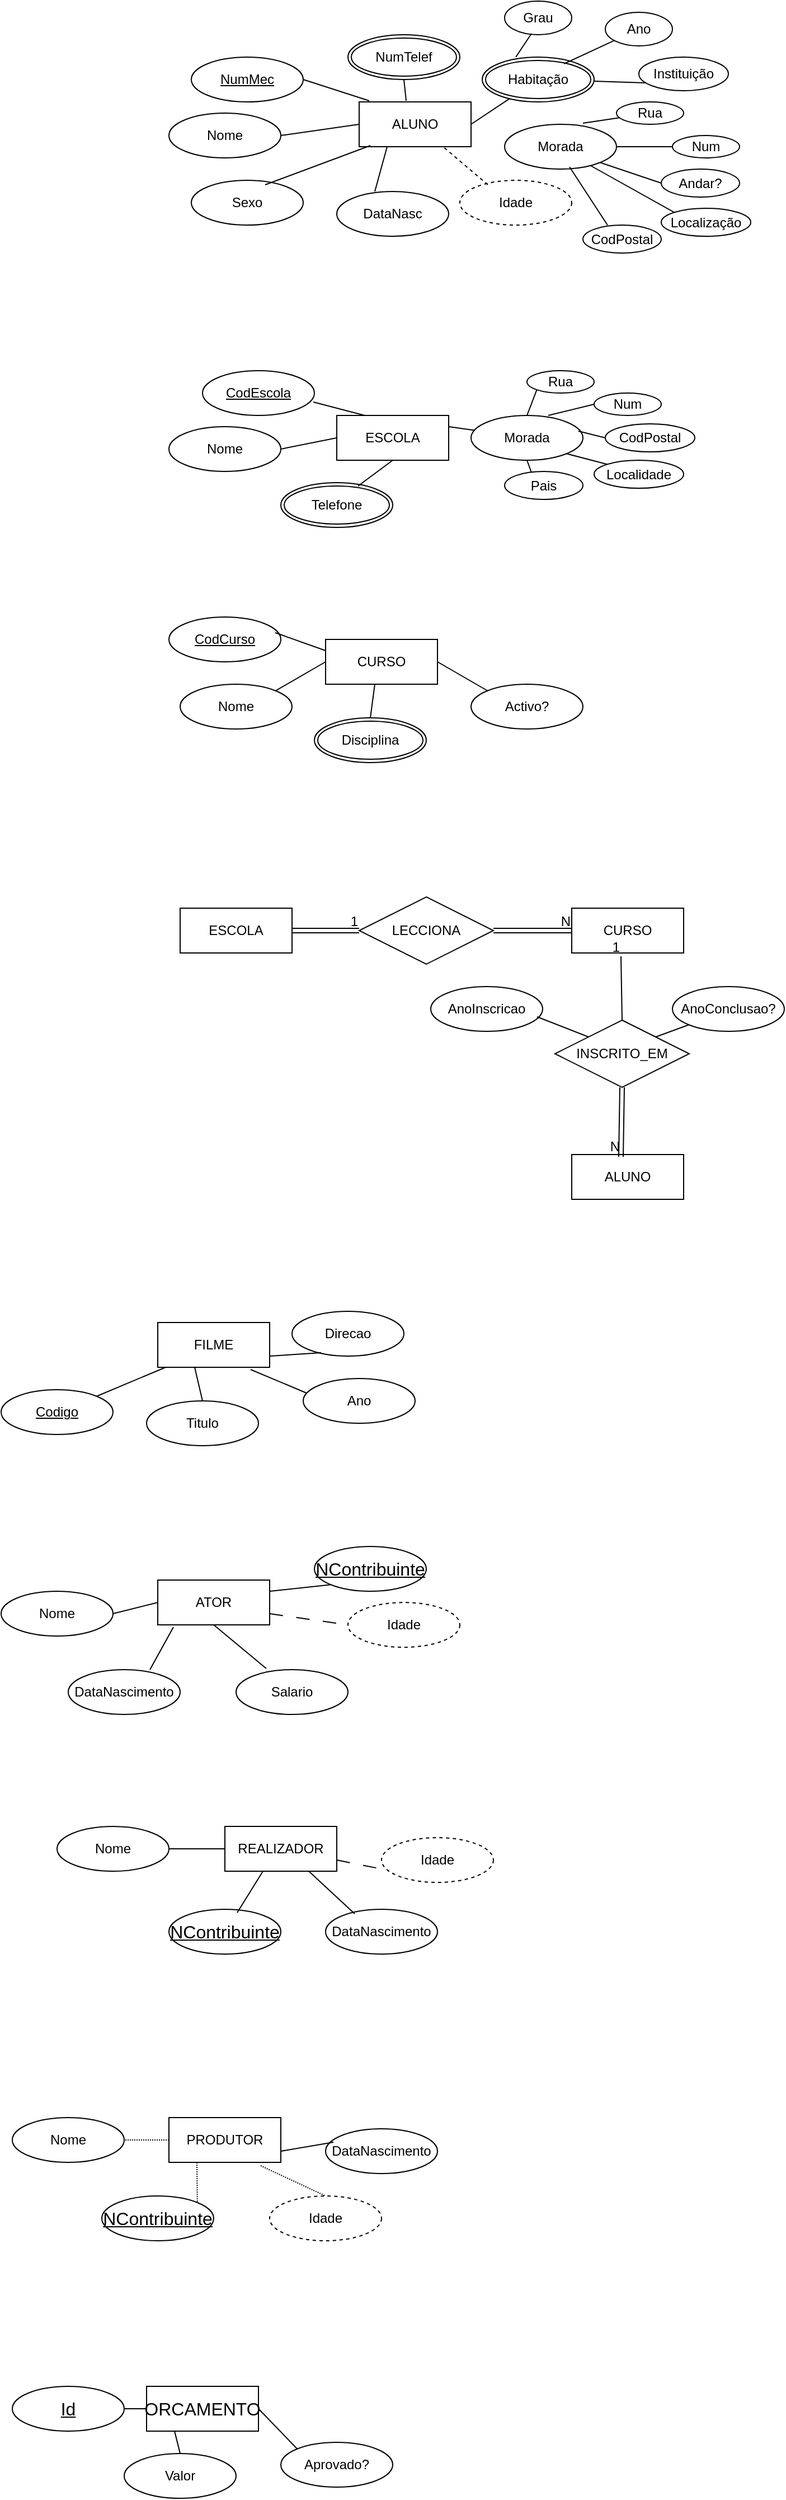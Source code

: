 <mxfile version="24.7.17">
  <diagram name="Página-1" id="747kYmP7P1TnrGPusPLh">
    <mxGraphModel dx="1194" dy="760" grid="1" gridSize="10" guides="1" tooltips="1" connect="1" arrows="1" fold="1" page="1" pageScale="1" pageWidth="827" pageHeight="1169" math="0" shadow="0">
      <root>
        <mxCell id="0" />
        <mxCell id="1" parent="0" />
        <mxCell id="xxD-maHfD_Tf92AxqEWz-1" value="ALUNO" style="whiteSpace=wrap;html=1;align=center;" parent="1" vertex="1">
          <mxGeometry x="350" y="120" width="100" height="40" as="geometry" />
        </mxCell>
        <mxCell id="xxD-maHfD_Tf92AxqEWz-2" value="Nome" style="ellipse;whiteSpace=wrap;html=1;align=center;" parent="1" vertex="1">
          <mxGeometry x="180" y="130" width="100" height="40" as="geometry" />
        </mxCell>
        <mxCell id="xxD-maHfD_Tf92AxqEWz-3" value="NumMec" style="ellipse;whiteSpace=wrap;html=1;align=center;fontStyle=4;" parent="1" vertex="1">
          <mxGeometry x="200" y="80" width="100" height="40" as="geometry" />
        </mxCell>
        <mxCell id="xxD-maHfD_Tf92AxqEWz-5" value="Sexo" style="ellipse;whiteSpace=wrap;html=1;align=center;" parent="1" vertex="1">
          <mxGeometry x="200" y="190" width="100" height="40" as="geometry" />
        </mxCell>
        <mxCell id="xxD-maHfD_Tf92AxqEWz-6" value="DataNasc" style="ellipse;whiteSpace=wrap;html=1;align=center;" parent="1" vertex="1">
          <mxGeometry x="330" y="200" width="100" height="40" as="geometry" />
        </mxCell>
        <mxCell id="xxD-maHfD_Tf92AxqEWz-12" value="" style="endArrow=none;html=1;rounded=0;entryX=0;entryY=0.5;entryDx=0;entryDy=0;exitX=1;exitY=0.5;exitDx=0;exitDy=0;" parent="1" source="xxD-maHfD_Tf92AxqEWz-2" target="xxD-maHfD_Tf92AxqEWz-1" edge="1">
          <mxGeometry relative="1" as="geometry">
            <mxPoint x="260" y="180" as="sourcePoint" />
            <mxPoint x="420" y="180" as="targetPoint" />
          </mxGeometry>
        </mxCell>
        <mxCell id="xxD-maHfD_Tf92AxqEWz-14" value="" style="endArrow=none;html=1;rounded=0;exitX=0.66;exitY=0.1;exitDx=0;exitDy=0;exitPerimeter=0;entryX=0.1;entryY=0.975;entryDx=0;entryDy=0;entryPerimeter=0;" parent="1" source="xxD-maHfD_Tf92AxqEWz-5" target="xxD-maHfD_Tf92AxqEWz-1" edge="1">
          <mxGeometry relative="1" as="geometry">
            <mxPoint x="327.5" y="266" as="sourcePoint" />
            <mxPoint x="472.5" y="220" as="targetPoint" />
          </mxGeometry>
        </mxCell>
        <mxCell id="xxD-maHfD_Tf92AxqEWz-15" value="" style="endArrow=none;html=1;rounded=0;exitX=0.34;exitY=0;exitDx=0;exitDy=0;exitPerimeter=0;entryX=0.25;entryY=1;entryDx=0;entryDy=0;" parent="1" source="xxD-maHfD_Tf92AxqEWz-6" target="xxD-maHfD_Tf92AxqEWz-1" edge="1">
          <mxGeometry relative="1" as="geometry">
            <mxPoint x="519" y="220" as="sourcePoint" />
            <mxPoint x="490" y="140" as="targetPoint" />
          </mxGeometry>
        </mxCell>
        <mxCell id="xxD-maHfD_Tf92AxqEWz-16" value="" style="endArrow=none;html=1;rounded=0;entryX=0.09;entryY=-0.025;entryDx=0;entryDy=0;entryPerimeter=0;exitX=1;exitY=0.5;exitDx=0;exitDy=0;" parent="1" source="xxD-maHfD_Tf92AxqEWz-3" target="xxD-maHfD_Tf92AxqEWz-1" edge="1">
          <mxGeometry relative="1" as="geometry">
            <mxPoint x="260" y="230" as="sourcePoint" />
            <mxPoint x="271" y="150" as="targetPoint" />
          </mxGeometry>
        </mxCell>
        <mxCell id="xxD-maHfD_Tf92AxqEWz-19" value="Idade" style="ellipse;whiteSpace=wrap;html=1;align=center;dashed=1;" parent="1" vertex="1">
          <mxGeometry x="440" y="190" width="100" height="40" as="geometry" />
        </mxCell>
        <mxCell id="xxD-maHfD_Tf92AxqEWz-20" value="" style="endArrow=none;html=1;rounded=0;exitX=0.25;exitY=0.1;exitDx=0;exitDy=0;exitPerimeter=0;entryX=0.75;entryY=1;entryDx=0;entryDy=0;dashed=1;" parent="1" source="xxD-maHfD_Tf92AxqEWz-19" target="xxD-maHfD_Tf92AxqEWz-1" edge="1">
          <mxGeometry relative="1" as="geometry">
            <mxPoint x="470" y="200" as="sourcePoint" />
            <mxPoint x="481" y="160" as="targetPoint" />
          </mxGeometry>
        </mxCell>
        <mxCell id="xxD-maHfD_Tf92AxqEWz-21" value="NumTelef" style="ellipse;shape=doubleEllipse;margin=3;whiteSpace=wrap;html=1;align=center;" parent="1" vertex="1">
          <mxGeometry x="340" y="60" width="100" height="40" as="geometry" />
        </mxCell>
        <mxCell id="xxD-maHfD_Tf92AxqEWz-22" value="" style="endArrow=none;html=1;rounded=0;entryX=0.42;entryY=-0.025;entryDx=0;entryDy=0;entryPerimeter=0;exitX=0.5;exitY=1;exitDx=0;exitDy=0;" parent="1" source="xxD-maHfD_Tf92AxqEWz-21" target="xxD-maHfD_Tf92AxqEWz-1" edge="1">
          <mxGeometry relative="1" as="geometry">
            <mxPoint x="400" y="110" as="sourcePoint" />
            <mxPoint x="459" y="129" as="targetPoint" />
          </mxGeometry>
        </mxCell>
        <mxCell id="xxD-maHfD_Tf92AxqEWz-23" value="Habitação" style="ellipse;shape=doubleEllipse;margin=3;whiteSpace=wrap;html=1;align=center;" parent="1" vertex="1">
          <mxGeometry x="460" y="80" width="100" height="40" as="geometry" />
        </mxCell>
        <mxCell id="xxD-maHfD_Tf92AxqEWz-24" value="Grau" style="ellipse;whiteSpace=wrap;html=1;align=center;" parent="1" vertex="1">
          <mxGeometry x="480" y="30" width="60" height="30" as="geometry" />
        </mxCell>
        <mxCell id="xxD-maHfD_Tf92AxqEWz-25" value="Ano" style="ellipse;whiteSpace=wrap;html=1;align=center;" parent="1" vertex="1">
          <mxGeometry x="570" y="40" width="60" height="30" as="geometry" />
        </mxCell>
        <mxCell id="xxD-maHfD_Tf92AxqEWz-26" value="Instituição" style="ellipse;whiteSpace=wrap;html=1;align=center;" parent="1" vertex="1">
          <mxGeometry x="600" y="80" width="80" height="30" as="geometry" />
        </mxCell>
        <mxCell id="xxD-maHfD_Tf92AxqEWz-28" value="" style="endArrow=none;html=1;rounded=0;exitX=1;exitY=0.5;exitDx=0;exitDy=0;" parent="1" source="xxD-maHfD_Tf92AxqEWz-1" target="xxD-maHfD_Tf92AxqEWz-23" edge="1">
          <mxGeometry relative="1" as="geometry">
            <mxPoint x="466" y="150" as="sourcePoint" />
            <mxPoint x="560" y="115" as="targetPoint" />
          </mxGeometry>
        </mxCell>
        <mxCell id="xxD-maHfD_Tf92AxqEWz-29" value="" style="endArrow=none;html=1;rounded=0;exitX=0.3;exitY=0;exitDx=0;exitDy=0;entryX=0.4;entryY=0.967;entryDx=0;entryDy=0;entryPerimeter=0;exitPerimeter=0;" parent="1" source="xxD-maHfD_Tf92AxqEWz-23" target="xxD-maHfD_Tf92AxqEWz-24" edge="1">
          <mxGeometry relative="1" as="geometry">
            <mxPoint x="500" y="85" as="sourcePoint" />
            <mxPoint x="530" y="62" as="targetPoint" />
          </mxGeometry>
        </mxCell>
        <mxCell id="xxD-maHfD_Tf92AxqEWz-30" value="" style="endArrow=none;html=1;rounded=0;exitX=0.73;exitY=0.15;exitDx=0;exitDy=0;exitPerimeter=0;" parent="1" source="xxD-maHfD_Tf92AxqEWz-23" target="xxD-maHfD_Tf92AxqEWz-25" edge="1">
          <mxGeometry relative="1" as="geometry">
            <mxPoint x="538" y="85" as="sourcePoint" />
            <mxPoint x="560" y="64" as="targetPoint" />
          </mxGeometry>
        </mxCell>
        <mxCell id="xxD-maHfD_Tf92AxqEWz-31" value="" style="endArrow=none;html=1;rounded=0;entryX=0.075;entryY=0.767;entryDx=0;entryDy=0;entryPerimeter=0;" parent="1" source="xxD-maHfD_Tf92AxqEWz-23" target="xxD-maHfD_Tf92AxqEWz-26" edge="1">
          <mxGeometry relative="1" as="geometry">
            <mxPoint x="543" y="135" as="sourcePoint" />
            <mxPoint x="593" y="115" as="targetPoint" />
          </mxGeometry>
        </mxCell>
        <mxCell id="xxD-maHfD_Tf92AxqEWz-32" value="Morada" style="ellipse;whiteSpace=wrap;html=1;align=center;" parent="1" vertex="1">
          <mxGeometry x="480" y="140" width="100" height="40" as="geometry" />
        </mxCell>
        <mxCell id="xxD-maHfD_Tf92AxqEWz-33" value="Rua" style="ellipse;whiteSpace=wrap;html=1;align=center;" parent="1" vertex="1">
          <mxGeometry x="580" y="120" width="60" height="20" as="geometry" />
        </mxCell>
        <mxCell id="xxD-maHfD_Tf92AxqEWz-34" value="Num" style="ellipse;whiteSpace=wrap;html=1;align=center;" parent="1" vertex="1">
          <mxGeometry x="630" y="150" width="60" height="20" as="geometry" />
        </mxCell>
        <mxCell id="xxD-maHfD_Tf92AxqEWz-35" value="Andar?" style="ellipse;whiteSpace=wrap;html=1;align=center;" parent="1" vertex="1">
          <mxGeometry x="620" y="180" width="70" height="25" as="geometry" />
        </mxCell>
        <mxCell id="xxD-maHfD_Tf92AxqEWz-37" value="" style="endArrow=none;html=1;rounded=0;exitX=0.7;exitY=-0.025;exitDx=0;exitDy=0;exitPerimeter=0;" parent="1" source="xxD-maHfD_Tf92AxqEWz-32" target="xxD-maHfD_Tf92AxqEWz-33" edge="1">
          <mxGeometry relative="1" as="geometry">
            <mxPoint x="560" y="148.5" as="sourcePoint" />
            <mxPoint x="588" y="151.5" as="targetPoint" />
          </mxGeometry>
        </mxCell>
        <mxCell id="xxD-maHfD_Tf92AxqEWz-39" value="" style="endArrow=none;html=1;rounded=0;entryX=0;entryY=0.5;entryDx=0;entryDy=0;exitX=1;exitY=0.5;exitDx=0;exitDy=0;" parent="1" source="xxD-maHfD_Tf92AxqEWz-32" target="xxD-maHfD_Tf92AxqEWz-34" edge="1">
          <mxGeometry relative="1" as="geometry">
            <mxPoint x="580" y="167" as="sourcePoint" />
            <mxPoint x="608" y="170" as="targetPoint" />
          </mxGeometry>
        </mxCell>
        <mxCell id="xxD-maHfD_Tf92AxqEWz-40" value="" style="endArrow=none;html=1;rounded=0;entryX=0;entryY=0.5;entryDx=0;entryDy=0;exitX=1;exitY=1;exitDx=0;exitDy=0;" parent="1" source="xxD-maHfD_Tf92AxqEWz-32" target="xxD-maHfD_Tf92AxqEWz-35" edge="1">
          <mxGeometry relative="1" as="geometry">
            <mxPoint x="570" y="177" as="sourcePoint" />
            <mxPoint x="598" y="180" as="targetPoint" />
          </mxGeometry>
        </mxCell>
        <mxCell id="xxD-maHfD_Tf92AxqEWz-41" value="Localização" style="ellipse;whiteSpace=wrap;html=1;align=center;" parent="1" vertex="1">
          <mxGeometry x="620" y="215" width="80" height="25" as="geometry" />
        </mxCell>
        <mxCell id="xxD-maHfD_Tf92AxqEWz-42" value="CodPostal" style="ellipse;whiteSpace=wrap;html=1;align=center;" parent="1" vertex="1">
          <mxGeometry x="550" y="230" width="70" height="25" as="geometry" />
        </mxCell>
        <mxCell id="xxD-maHfD_Tf92AxqEWz-43" value="" style="endArrow=none;html=1;rounded=0;entryX=0;entryY=0;entryDx=0;entryDy=0;exitX=0.77;exitY=0.925;exitDx=0;exitDy=0;exitPerimeter=0;" parent="1" source="xxD-maHfD_Tf92AxqEWz-32" target="xxD-maHfD_Tf92AxqEWz-41" edge="1">
          <mxGeometry relative="1" as="geometry">
            <mxPoint x="557.5" y="181" as="sourcePoint" />
            <mxPoint x="612.5" y="200" as="targetPoint" />
          </mxGeometry>
        </mxCell>
        <mxCell id="xxD-maHfD_Tf92AxqEWz-44" value="" style="endArrow=none;html=1;rounded=0;entryX=0.314;entryY=0;entryDx=0;entryDy=0;exitX=0.58;exitY=0.95;exitDx=0;exitDy=0;exitPerimeter=0;entryPerimeter=0;" parent="1" source="xxD-maHfD_Tf92AxqEWz-32" target="xxD-maHfD_Tf92AxqEWz-42" edge="1">
          <mxGeometry relative="1" as="geometry">
            <mxPoint x="560" y="205" as="sourcePoint" />
            <mxPoint x="615" y="224" as="targetPoint" />
          </mxGeometry>
        </mxCell>
        <mxCell id="xxD-maHfD_Tf92AxqEWz-45" value="ESCOLA" style="whiteSpace=wrap;html=1;align=center;" parent="1" vertex="1">
          <mxGeometry x="330" y="400" width="100" height="40" as="geometry" />
        </mxCell>
        <mxCell id="xxD-maHfD_Tf92AxqEWz-46" value="CodEscola" style="ellipse;whiteSpace=wrap;html=1;align=center;fontStyle=4;" parent="1" vertex="1">
          <mxGeometry x="210" y="360" width="100" height="40" as="geometry" />
        </mxCell>
        <mxCell id="xxD-maHfD_Tf92AxqEWz-47" value="Nome" style="ellipse;whiteSpace=wrap;html=1;align=center;" parent="1" vertex="1">
          <mxGeometry x="180" y="410" width="100" height="40" as="geometry" />
        </mxCell>
        <mxCell id="xxD-maHfD_Tf92AxqEWz-48" value="Telefone" style="ellipse;shape=doubleEllipse;margin=3;whiteSpace=wrap;html=1;align=center;" parent="1" vertex="1">
          <mxGeometry x="280" y="460" width="100" height="40" as="geometry" />
        </mxCell>
        <mxCell id="xxD-maHfD_Tf92AxqEWz-49" value="Morada" style="ellipse;whiteSpace=wrap;html=1;align=center;" parent="1" vertex="1">
          <mxGeometry x="450" y="400" width="100" height="40" as="geometry" />
        </mxCell>
        <mxCell id="xxD-maHfD_Tf92AxqEWz-50" value="Rua" style="ellipse;whiteSpace=wrap;html=1;align=center;" parent="1" vertex="1">
          <mxGeometry x="500" y="360" width="60" height="20" as="geometry" />
        </mxCell>
        <mxCell id="xxD-maHfD_Tf92AxqEWz-51" value="Num" style="ellipse;whiteSpace=wrap;html=1;align=center;" parent="1" vertex="1">
          <mxGeometry x="560" y="380" width="60" height="20" as="geometry" />
        </mxCell>
        <mxCell id="xxD-maHfD_Tf92AxqEWz-52" value="CodPostal" style="ellipse;whiteSpace=wrap;html=1;align=center;" parent="1" vertex="1">
          <mxGeometry x="570" y="407.5" width="80" height="25" as="geometry" />
        </mxCell>
        <mxCell id="xxD-maHfD_Tf92AxqEWz-54" value="Localidade" style="ellipse;whiteSpace=wrap;html=1;align=center;" parent="1" vertex="1">
          <mxGeometry x="560" y="440" width="80" height="25" as="geometry" />
        </mxCell>
        <mxCell id="xxD-maHfD_Tf92AxqEWz-55" value="Pais" style="ellipse;whiteSpace=wrap;html=1;align=center;" parent="1" vertex="1">
          <mxGeometry x="480" y="450" width="70" height="25" as="geometry" />
        </mxCell>
        <mxCell id="xxD-maHfD_Tf92AxqEWz-56" value="CURSO" style="whiteSpace=wrap;html=1;align=center;" parent="1" vertex="1">
          <mxGeometry x="320" y="600" width="100" height="40" as="geometry" />
        </mxCell>
        <mxCell id="xxD-maHfD_Tf92AxqEWz-57" value="CodCurso" style="ellipse;whiteSpace=wrap;html=1;align=center;fontStyle=4;" parent="1" vertex="1">
          <mxGeometry x="180" y="580" width="100" height="40" as="geometry" />
        </mxCell>
        <mxCell id="xxD-maHfD_Tf92AxqEWz-58" value="Nome" style="ellipse;whiteSpace=wrap;html=1;align=center;" parent="1" vertex="1">
          <mxGeometry x="190" y="640" width="100" height="40" as="geometry" />
        </mxCell>
        <mxCell id="xxD-maHfD_Tf92AxqEWz-59" value="Disciplina" style="ellipse;shape=doubleEllipse;margin=3;whiteSpace=wrap;html=1;align=center;" parent="1" vertex="1">
          <mxGeometry x="310" y="670" width="100" height="40" as="geometry" />
        </mxCell>
        <mxCell id="xxD-maHfD_Tf92AxqEWz-60" value="Activo?" style="ellipse;whiteSpace=wrap;html=1;align=center;" parent="1" vertex="1">
          <mxGeometry x="450" y="640" width="100" height="40" as="geometry" />
        </mxCell>
        <mxCell id="xxD-maHfD_Tf92AxqEWz-61" value="" style="endArrow=none;html=1;rounded=0;entryX=0.25;entryY=0;entryDx=0;entryDy=0;exitX=0.99;exitY=0.7;exitDx=0;exitDy=0;exitPerimeter=0;" parent="1" source="xxD-maHfD_Tf92AxqEWz-46" target="xxD-maHfD_Tf92AxqEWz-45" edge="1">
          <mxGeometry relative="1" as="geometry">
            <mxPoint x="190" y="407.5" as="sourcePoint" />
            <mxPoint x="350" y="407.5" as="targetPoint" />
          </mxGeometry>
        </mxCell>
        <mxCell id="xxD-maHfD_Tf92AxqEWz-62" value="" style="endArrow=none;html=1;rounded=0;exitX=1;exitY=0.25;exitDx=0;exitDy=0;" parent="1" source="xxD-maHfD_Tf92AxqEWz-45" target="xxD-maHfD_Tf92AxqEWz-49" edge="1">
          <mxGeometry relative="1" as="geometry">
            <mxPoint x="420" y="420.5" as="sourcePoint" />
            <mxPoint x="466" y="432.5" as="targetPoint" />
          </mxGeometry>
        </mxCell>
        <mxCell id="xxD-maHfD_Tf92AxqEWz-63" value="" style="endArrow=none;html=1;rounded=0;entryX=0.5;entryY=1;entryDx=0;entryDy=0;exitX=0.69;exitY=0.075;exitDx=0;exitDy=0;exitPerimeter=0;" parent="1" source="xxD-maHfD_Tf92AxqEWz-48" target="xxD-maHfD_Tf92AxqEWz-45" edge="1">
          <mxGeometry relative="1" as="geometry">
            <mxPoint x="364" y="456.5" as="sourcePoint" />
            <mxPoint x="410" y="468.5" as="targetPoint" />
          </mxGeometry>
        </mxCell>
        <mxCell id="xxD-maHfD_Tf92AxqEWz-64" value="" style="endArrow=none;html=1;rounded=0;entryX=0;entryY=0.5;entryDx=0;entryDy=0;exitX=1;exitY=0.5;exitDx=0;exitDy=0;" parent="1" source="xxD-maHfD_Tf92AxqEWz-47" target="xxD-maHfD_Tf92AxqEWz-45" edge="1">
          <mxGeometry relative="1" as="geometry">
            <mxPoint x="294" y="432.5" as="sourcePoint" />
            <mxPoint x="340" y="444.5" as="targetPoint" />
            <Array as="points" />
          </mxGeometry>
        </mxCell>
        <mxCell id="xxD-maHfD_Tf92AxqEWz-65" value="" style="endArrow=none;html=1;rounded=0;exitX=0;exitY=1;exitDx=0;exitDy=0;entryX=0.5;entryY=0;entryDx=0;entryDy=0;" parent="1" source="xxD-maHfD_Tf92AxqEWz-50" target="xxD-maHfD_Tf92AxqEWz-49" edge="1">
          <mxGeometry relative="1" as="geometry">
            <mxPoint x="488.5" y="388.5" as="sourcePoint" />
            <mxPoint x="511.5" y="391.5" as="targetPoint" />
          </mxGeometry>
        </mxCell>
        <mxCell id="xxD-maHfD_Tf92AxqEWz-66" value="" style="endArrow=none;html=1;rounded=0;exitX=0.5;exitY=1;exitDx=0;exitDy=0;entryX=0.343;entryY=0.04;entryDx=0;entryDy=0;entryPerimeter=0;" parent="1" source="xxD-maHfD_Tf92AxqEWz-49" target="xxD-maHfD_Tf92AxqEWz-55" edge="1">
          <mxGeometry relative="1" as="geometry">
            <mxPoint x="480" y="447" as="sourcePoint" />
            <mxPoint x="503" y="450" as="targetPoint" />
          </mxGeometry>
        </mxCell>
        <mxCell id="xxD-maHfD_Tf92AxqEWz-67" value="" style="endArrow=none;html=1;rounded=0;exitX=0;exitY=0.5;exitDx=0;exitDy=0;entryX=0.69;entryY=0;entryDx=0;entryDy=0;entryPerimeter=0;" parent="1" source="xxD-maHfD_Tf92AxqEWz-51" target="xxD-maHfD_Tf92AxqEWz-49" edge="1">
          <mxGeometry relative="1" as="geometry">
            <mxPoint x="519" y="387" as="sourcePoint" />
            <mxPoint x="510" y="410" as="targetPoint" />
          </mxGeometry>
        </mxCell>
        <mxCell id="xxD-maHfD_Tf92AxqEWz-68" value="" style="endArrow=none;html=1;rounded=0;exitX=0;exitY=0.5;exitDx=0;exitDy=0;entryX=0.96;entryY=0.35;entryDx=0;entryDy=0;entryPerimeter=0;" parent="1" source="xxD-maHfD_Tf92AxqEWz-52" target="xxD-maHfD_Tf92AxqEWz-49" edge="1">
          <mxGeometry relative="1" as="geometry">
            <mxPoint x="570" y="400" as="sourcePoint" />
            <mxPoint x="529" y="410" as="targetPoint" />
          </mxGeometry>
        </mxCell>
        <mxCell id="xxD-maHfD_Tf92AxqEWz-69" value="" style="endArrow=none;html=1;rounded=0;exitX=0;exitY=0;exitDx=0;exitDy=0;entryX=1;entryY=1;entryDx=0;entryDy=0;" parent="1" source="xxD-maHfD_Tf92AxqEWz-54" target="xxD-maHfD_Tf92AxqEWz-49" edge="1">
          <mxGeometry relative="1" as="geometry">
            <mxPoint x="580" y="430" as="sourcePoint" />
            <mxPoint x="556" y="424" as="targetPoint" />
          </mxGeometry>
        </mxCell>
        <mxCell id="xxD-maHfD_Tf92AxqEWz-70" value="" style="endArrow=none;html=1;rounded=0;entryX=0;entryY=0.25;entryDx=0;entryDy=0;exitX=0.95;exitY=0.35;exitDx=0;exitDy=0;exitPerimeter=0;" parent="1" source="xxD-maHfD_Tf92AxqEWz-57" target="xxD-maHfD_Tf92AxqEWz-56" edge="1">
          <mxGeometry relative="1" as="geometry">
            <mxPoint x="280" y="600" as="sourcePoint" />
            <mxPoint x="330" y="590" as="targetPoint" />
            <Array as="points" />
          </mxGeometry>
        </mxCell>
        <mxCell id="xxD-maHfD_Tf92AxqEWz-71" value="" style="endArrow=none;html=1;rounded=0;entryX=0;entryY=0.5;entryDx=0;entryDy=0;exitX=1;exitY=0;exitDx=0;exitDy=0;" parent="1" source="xxD-maHfD_Tf92AxqEWz-58" target="xxD-maHfD_Tf92AxqEWz-56" edge="1">
          <mxGeometry relative="1" as="geometry">
            <mxPoint x="285" y="604" as="sourcePoint" />
            <mxPoint x="330" y="620" as="targetPoint" />
            <Array as="points" />
          </mxGeometry>
        </mxCell>
        <mxCell id="xxD-maHfD_Tf92AxqEWz-72" value="" style="endArrow=none;html=1;rounded=0;entryX=0.44;entryY=1;entryDx=0;entryDy=0;exitX=0.5;exitY=0;exitDx=0;exitDy=0;entryPerimeter=0;" parent="1" source="xxD-maHfD_Tf92AxqEWz-59" target="xxD-maHfD_Tf92AxqEWz-56" edge="1">
          <mxGeometry relative="1" as="geometry">
            <mxPoint x="285" y="656" as="sourcePoint" />
            <mxPoint x="330" y="630" as="targetPoint" />
            <Array as="points" />
          </mxGeometry>
        </mxCell>
        <mxCell id="xxD-maHfD_Tf92AxqEWz-73" value="" style="endArrow=none;html=1;rounded=0;entryX=1;entryY=0.5;entryDx=0;entryDy=0;" parent="1" target="xxD-maHfD_Tf92AxqEWz-56" edge="1">
          <mxGeometry relative="1" as="geometry">
            <mxPoint x="465" y="646" as="sourcePoint" />
            <mxPoint x="374" y="650" as="targetPoint" />
            <Array as="points" />
          </mxGeometry>
        </mxCell>
        <mxCell id="IsU2ZAJ53OdZVp_Fnoo3-3" value="CURSO" style="whiteSpace=wrap;html=1;align=center;" parent="1" vertex="1">
          <mxGeometry x="540" y="840" width="100" height="40" as="geometry" />
        </mxCell>
        <mxCell id="IsU2ZAJ53OdZVp_Fnoo3-4" value="ESCOLA" style="whiteSpace=wrap;html=1;align=center;" parent="1" vertex="1">
          <mxGeometry x="190" y="840" width="100" height="40" as="geometry" />
        </mxCell>
        <mxCell id="IsU2ZAJ53OdZVp_Fnoo3-5" value="LECCIONA" style="shape=rhombus;perimeter=rhombusPerimeter;whiteSpace=wrap;html=1;align=center;" parent="1" vertex="1">
          <mxGeometry x="350" y="830" width="120" height="60" as="geometry" />
        </mxCell>
        <mxCell id="IsU2ZAJ53OdZVp_Fnoo3-6" value="INSCRITO_EM" style="shape=rhombus;perimeter=rhombusPerimeter;whiteSpace=wrap;html=1;align=center;" parent="1" vertex="1">
          <mxGeometry x="525" y="940" width="120" height="60" as="geometry" />
        </mxCell>
        <mxCell id="IsU2ZAJ53OdZVp_Fnoo3-7" value="AnoInscricao" style="ellipse;whiteSpace=wrap;html=1;align=center;" parent="1" vertex="1">
          <mxGeometry x="414" y="910" width="100" height="40" as="geometry" />
        </mxCell>
        <mxCell id="IsU2ZAJ53OdZVp_Fnoo3-8" value="AnoConclusao?" style="ellipse;whiteSpace=wrap;html=1;align=center;" parent="1" vertex="1">
          <mxGeometry x="630" y="910" width="100" height="40" as="geometry" />
        </mxCell>
        <mxCell id="IsU2ZAJ53OdZVp_Fnoo3-9" value="ALUNO" style="whiteSpace=wrap;html=1;align=center;" parent="1" vertex="1">
          <mxGeometry x="540" y="1060" width="100" height="40" as="geometry" />
        </mxCell>
        <mxCell id="IsU2ZAJ53OdZVp_Fnoo3-10" value="" style="endArrow=none;html=1;rounded=0;entryX=0;entryY=0;entryDx=0;entryDy=0;exitX=0.95;exitY=0.675;exitDx=0;exitDy=0;exitPerimeter=0;" parent="1" source="IsU2ZAJ53OdZVp_Fnoo3-7" target="IsU2ZAJ53OdZVp_Fnoo3-6" edge="1">
          <mxGeometry relative="1" as="geometry">
            <mxPoint x="500" y="966" as="sourcePoint" />
            <mxPoint x="545" y="940" as="targetPoint" />
            <Array as="points" />
          </mxGeometry>
        </mxCell>
        <mxCell id="IsU2ZAJ53OdZVp_Fnoo3-11" value="" style="endArrow=none;html=1;rounded=0;entryX=0;entryY=1;entryDx=0;entryDy=0;exitX=1;exitY=0;exitDx=0;exitDy=0;" parent="1" source="IsU2ZAJ53OdZVp_Fnoo3-6" target="IsU2ZAJ53OdZVp_Fnoo3-8" edge="1">
          <mxGeometry relative="1" as="geometry">
            <mxPoint x="620" y="950" as="sourcePoint" />
            <mxPoint x="695" y="965" as="targetPoint" />
            <Array as="points" />
          </mxGeometry>
        </mxCell>
        <mxCell id="IsU2ZAJ53OdZVp_Fnoo3-17" value="" style="shape=link;html=1;rounded=0;exitX=0.5;exitY=1;exitDx=0;exitDy=0;entryX=0.44;entryY=0.05;entryDx=0;entryDy=0;entryPerimeter=0;" parent="1" source="IsU2ZAJ53OdZVp_Fnoo3-6" target="IsU2ZAJ53OdZVp_Fnoo3-9" edge="1">
          <mxGeometry relative="1" as="geometry">
            <mxPoint x="620" y="1000" as="sourcePoint" />
            <mxPoint x="585" y="1060" as="targetPoint" />
          </mxGeometry>
        </mxCell>
        <mxCell id="IsU2ZAJ53OdZVp_Fnoo3-18" value="N" style="resizable=0;html=1;whiteSpace=wrap;align=right;verticalAlign=bottom;" parent="IsU2ZAJ53OdZVp_Fnoo3-17" connectable="0" vertex="1">
          <mxGeometry x="1" relative="1" as="geometry" />
        </mxCell>
        <mxCell id="IsU2ZAJ53OdZVp_Fnoo3-21" value="" style="shape=link;html=1;rounded=0;exitX=1;exitY=0.5;exitDx=0;exitDy=0;entryX=0;entryY=0.5;entryDx=0;entryDy=0;" parent="1" source="IsU2ZAJ53OdZVp_Fnoo3-4" target="IsU2ZAJ53OdZVp_Fnoo3-5" edge="1">
          <mxGeometry relative="1" as="geometry">
            <mxPoint x="280" y="859.5" as="sourcePoint" />
            <mxPoint x="350" y="860" as="targetPoint" />
          </mxGeometry>
        </mxCell>
        <mxCell id="IsU2ZAJ53OdZVp_Fnoo3-22" value="1" style="resizable=0;html=1;whiteSpace=wrap;align=right;verticalAlign=bottom;" parent="IsU2ZAJ53OdZVp_Fnoo3-21" connectable="0" vertex="1">
          <mxGeometry x="1" relative="1" as="geometry" />
        </mxCell>
        <mxCell id="IsU2ZAJ53OdZVp_Fnoo3-23" value="" style="endArrow=none;html=1;rounded=0;exitX=0.5;exitY=0;exitDx=0;exitDy=0;entryX=0.44;entryY=1.075;entryDx=0;entryDy=0;entryPerimeter=0;" parent="1" source="IsU2ZAJ53OdZVp_Fnoo3-6" target="IsU2ZAJ53OdZVp_Fnoo3-3" edge="1">
          <mxGeometry relative="1" as="geometry">
            <mxPoint x="589.5" y="950" as="sourcePoint" />
            <mxPoint x="600" y="900" as="targetPoint" />
          </mxGeometry>
        </mxCell>
        <mxCell id="IsU2ZAJ53OdZVp_Fnoo3-24" value="1" style="resizable=0;html=1;whiteSpace=wrap;align=right;verticalAlign=bottom;" parent="IsU2ZAJ53OdZVp_Fnoo3-23" connectable="0" vertex="1">
          <mxGeometry x="1" relative="1" as="geometry" />
        </mxCell>
        <mxCell id="IsU2ZAJ53OdZVp_Fnoo3-25" value="" style="shape=link;html=1;rounded=0;entryX=0;entryY=0.5;entryDx=0;entryDy=0;exitX=1;exitY=0.5;exitDx=0;exitDy=0;" parent="1" source="IsU2ZAJ53OdZVp_Fnoo3-5" target="IsU2ZAJ53OdZVp_Fnoo3-3" edge="1">
          <mxGeometry relative="1" as="geometry">
            <mxPoint x="475" y="859.5" as="sourcePoint" />
            <mxPoint x="545" y="859.5" as="targetPoint" />
          </mxGeometry>
        </mxCell>
        <mxCell id="IsU2ZAJ53OdZVp_Fnoo3-26" value="N" style="resizable=0;html=1;whiteSpace=wrap;align=right;verticalAlign=bottom;" parent="IsU2ZAJ53OdZVp_Fnoo3-25" connectable="0" vertex="1">
          <mxGeometry x="1" relative="1" as="geometry" />
        </mxCell>
        <mxCell id="2q9RlawwMdvLMFqFtmvz-1" value="FILME" style="whiteSpace=wrap;html=1;align=center;" vertex="1" parent="1">
          <mxGeometry x="170" y="1210" width="100" height="40" as="geometry" />
        </mxCell>
        <mxCell id="2q9RlawwMdvLMFqFtmvz-2" value="Codigo" style="ellipse;whiteSpace=wrap;html=1;align=center;fontStyle=4;" vertex="1" parent="1">
          <mxGeometry x="30" y="1270" width="100" height="40" as="geometry" />
        </mxCell>
        <mxCell id="2q9RlawwMdvLMFqFtmvz-3" value="Titulo" style="ellipse;whiteSpace=wrap;html=1;align=center;" vertex="1" parent="1">
          <mxGeometry x="160" y="1280" width="100" height="40" as="geometry" />
        </mxCell>
        <mxCell id="2q9RlawwMdvLMFqFtmvz-4" value="Ano" style="ellipse;whiteSpace=wrap;html=1;align=center;" vertex="1" parent="1">
          <mxGeometry x="300" y="1260" width="100" height="40" as="geometry" />
        </mxCell>
        <mxCell id="2q9RlawwMdvLMFqFtmvz-5" value="Direcao" style="ellipse;whiteSpace=wrap;html=1;align=center;" vertex="1" parent="1">
          <mxGeometry x="290" y="1200" width="100" height="40" as="geometry" />
        </mxCell>
        <mxCell id="2q9RlawwMdvLMFqFtmvz-6" value="ATOR" style="whiteSpace=wrap;html=1;align=center;" vertex="1" parent="1">
          <mxGeometry x="170" y="1440" width="100" height="40" as="geometry" />
        </mxCell>
        <mxCell id="2q9RlawwMdvLMFqFtmvz-8" value="Salario" style="ellipse;whiteSpace=wrap;html=1;align=center;" vertex="1" parent="1">
          <mxGeometry x="240" y="1520" width="100" height="40" as="geometry" />
        </mxCell>
        <mxCell id="2q9RlawwMdvLMFqFtmvz-9" value="DataNascimento" style="ellipse;whiteSpace=wrap;html=1;align=center;" vertex="1" parent="1">
          <mxGeometry x="90" y="1520" width="100" height="40" as="geometry" />
        </mxCell>
        <mxCell id="2q9RlawwMdvLMFqFtmvz-10" value="Nome" style="ellipse;whiteSpace=wrap;html=1;align=center;" vertex="1" parent="1">
          <mxGeometry x="30" y="1450" width="100" height="40" as="geometry" />
        </mxCell>
        <mxCell id="2q9RlawwMdvLMFqFtmvz-11" value="Idade" style="ellipse;whiteSpace=wrap;html=1;align=center;dashed=1;" vertex="1" parent="1">
          <mxGeometry x="340" y="1460" width="100" height="40" as="geometry" />
        </mxCell>
        <mxCell id="2q9RlawwMdvLMFqFtmvz-12" value="&lt;u&gt;&lt;span style=&quot;font-size:12.0pt;font-family:&amp;quot;Calibri&amp;quot;,sans-serif;&lt;br/&gt;mso-fareast-font-family:Calibri;mso-ansi-language:PT;mso-fareast-language:PT;&lt;br/&gt;mso-bidi-language:AR-SA&quot;&gt;NContribuinte&lt;/span&gt;&lt;/u&gt;" style="ellipse;whiteSpace=wrap;html=1;align=center;fontStyle=4;" vertex="1" parent="1">
          <mxGeometry x="310" y="1410" width="100" height="40" as="geometry" />
        </mxCell>
        <mxCell id="2q9RlawwMdvLMFqFtmvz-13" value="" style="endArrow=none;html=1;rounded=0;exitX=0;exitY=0.5;exitDx=0;exitDy=0;entryX=1;entryY=0.5;entryDx=0;entryDy=0;" edge="1" parent="1" source="2q9RlawwMdvLMFqFtmvz-6" target="2q9RlawwMdvLMFqFtmvz-10">
          <mxGeometry relative="1" as="geometry">
            <mxPoint x="330" y="1440" as="sourcePoint" />
            <mxPoint x="490" y="1440" as="targetPoint" />
          </mxGeometry>
        </mxCell>
        <mxCell id="2q9RlawwMdvLMFqFtmvz-14" value="" style="endArrow=none;html=1;rounded=0;exitX=0.14;exitY=1.05;exitDx=0;exitDy=0;entryX=0.73;entryY=0;entryDx=0;entryDy=0;exitPerimeter=0;entryPerimeter=0;" edge="1" parent="1" source="2q9RlawwMdvLMFqFtmvz-6" target="2q9RlawwMdvLMFqFtmvz-9">
          <mxGeometry relative="1" as="geometry">
            <mxPoint x="180" y="1470" as="sourcePoint" />
            <mxPoint x="140" y="1480" as="targetPoint" />
          </mxGeometry>
        </mxCell>
        <mxCell id="2q9RlawwMdvLMFqFtmvz-15" value="" style="endArrow=none;html=1;rounded=0;exitX=0.5;exitY=1;exitDx=0;exitDy=0;entryX=0.27;entryY=-0.025;entryDx=0;entryDy=0;entryPerimeter=0;" edge="1" parent="1" source="2q9RlawwMdvLMFqFtmvz-6" target="2q9RlawwMdvLMFqFtmvz-8">
          <mxGeometry relative="1" as="geometry">
            <mxPoint x="194" y="1492" as="sourcePoint" />
            <mxPoint x="173" y="1530" as="targetPoint" />
          </mxGeometry>
        </mxCell>
        <mxCell id="2q9RlawwMdvLMFqFtmvz-16" value="" style="endArrow=none;html=1;rounded=0;exitX=1;exitY=0.75;exitDx=0;exitDy=0;entryX=0;entryY=0.5;entryDx=0;entryDy=0;dashed=1;dashPattern=12 12;" edge="1" parent="1" source="2q9RlawwMdvLMFqFtmvz-6" target="2q9RlawwMdvLMFqFtmvz-11">
          <mxGeometry relative="1" as="geometry">
            <mxPoint x="204" y="1502" as="sourcePoint" />
            <mxPoint x="183" y="1540" as="targetPoint" />
          </mxGeometry>
        </mxCell>
        <mxCell id="2q9RlawwMdvLMFqFtmvz-17" value="" style="endArrow=none;html=1;rounded=0;exitX=1;exitY=0.25;exitDx=0;exitDy=0;entryX=0;entryY=1;entryDx=0;entryDy=0;" edge="1" parent="1" source="2q9RlawwMdvLMFqFtmvz-6" target="2q9RlawwMdvLMFqFtmvz-12">
          <mxGeometry relative="1" as="geometry">
            <mxPoint x="280" y="1480" as="sourcePoint" />
            <mxPoint x="350" y="1490" as="targetPoint" />
          </mxGeometry>
        </mxCell>
        <mxCell id="2q9RlawwMdvLMFqFtmvz-18" value="" style="endArrow=none;html=1;rounded=0;exitX=0.33;exitY=1;exitDx=0;exitDy=0;exitPerimeter=0;entryX=0.5;entryY=0;entryDx=0;entryDy=0;" edge="1" parent="1" source="2q9RlawwMdvLMFqFtmvz-1" target="2q9RlawwMdvLMFqFtmvz-3">
          <mxGeometry relative="1" as="geometry">
            <mxPoint x="330" y="1440" as="sourcePoint" />
            <mxPoint x="490" y="1440" as="targetPoint" />
          </mxGeometry>
        </mxCell>
        <mxCell id="2q9RlawwMdvLMFqFtmvz-19" value="" style="endArrow=none;html=1;rounded=0;exitX=0.07;exitY=1;exitDx=0;exitDy=0;exitPerimeter=0;entryX=1;entryY=0;entryDx=0;entryDy=0;" edge="1" parent="1" source="2q9RlawwMdvLMFqFtmvz-1" target="2q9RlawwMdvLMFqFtmvz-2">
          <mxGeometry relative="1" as="geometry">
            <mxPoint x="213" y="1260" as="sourcePoint" />
            <mxPoint x="220" y="1290" as="targetPoint" />
          </mxGeometry>
        </mxCell>
        <mxCell id="2q9RlawwMdvLMFqFtmvz-20" value="" style="endArrow=none;html=1;rounded=0;exitX=0.83;exitY=1.05;exitDx=0;exitDy=0;exitPerimeter=0;entryX=0.03;entryY=0.325;entryDx=0;entryDy=0;entryPerimeter=0;" edge="1" parent="1" source="2q9RlawwMdvLMFqFtmvz-1" target="2q9RlawwMdvLMFqFtmvz-4">
          <mxGeometry relative="1" as="geometry">
            <mxPoint x="187" y="1260" as="sourcePoint" />
            <mxPoint x="125" y="1286" as="targetPoint" />
          </mxGeometry>
        </mxCell>
        <mxCell id="2q9RlawwMdvLMFqFtmvz-21" value="" style="endArrow=none;html=1;rounded=0;exitX=1;exitY=0.75;exitDx=0;exitDy=0;entryX=0.26;entryY=0.925;entryDx=0;entryDy=0;entryPerimeter=0;" edge="1" parent="1" source="2q9RlawwMdvLMFqFtmvz-1" target="2q9RlawwMdvLMFqFtmvz-5">
          <mxGeometry relative="1" as="geometry">
            <mxPoint x="263" y="1262" as="sourcePoint" />
            <mxPoint x="313" y="1283" as="targetPoint" />
          </mxGeometry>
        </mxCell>
        <mxCell id="2q9RlawwMdvLMFqFtmvz-22" value="REALIZADOR" style="whiteSpace=wrap;html=1;align=center;" vertex="1" parent="1">
          <mxGeometry x="230" y="1660" width="100" height="40" as="geometry" />
        </mxCell>
        <mxCell id="2q9RlawwMdvLMFqFtmvz-23" value="Nome" style="ellipse;whiteSpace=wrap;html=1;align=center;" vertex="1" parent="1">
          <mxGeometry x="80" y="1660" width="100" height="40" as="geometry" />
        </mxCell>
        <mxCell id="2q9RlawwMdvLMFqFtmvz-24" value="&lt;u&gt;&lt;span style=&quot;font-size: 12pt; font-family: Calibri, sans-serif;&quot;&gt;NContribuinte&lt;/span&gt;&lt;/u&gt;" style="ellipse;whiteSpace=wrap;html=1;align=center;fontStyle=4;" vertex="1" parent="1">
          <mxGeometry x="180" y="1734" width="100" height="40" as="geometry" />
        </mxCell>
        <mxCell id="2q9RlawwMdvLMFqFtmvz-25" value="DataNascimento" style="ellipse;whiteSpace=wrap;html=1;align=center;" vertex="1" parent="1">
          <mxGeometry x="320" y="1734" width="100" height="40" as="geometry" />
        </mxCell>
        <mxCell id="2q9RlawwMdvLMFqFtmvz-26" value="Idade" style="ellipse;whiteSpace=wrap;html=1;align=center;dashed=1;" vertex="1" parent="1">
          <mxGeometry x="370" y="1670" width="100" height="40" as="geometry" />
        </mxCell>
        <mxCell id="2q9RlawwMdvLMFqFtmvz-27" value="" style="endArrow=none;html=1;rounded=0;exitX=0.34;exitY=1;exitDx=0;exitDy=0;exitPerimeter=0;entryX=0.61;entryY=0.075;entryDx=0;entryDy=0;entryPerimeter=0;" edge="1" parent="1" source="2q9RlawwMdvLMFqFtmvz-22" target="2q9RlawwMdvLMFqFtmvz-24">
          <mxGeometry relative="1" as="geometry">
            <mxPoint x="330" y="2040" as="sourcePoint" />
            <mxPoint x="490" y="2040" as="targetPoint" />
          </mxGeometry>
        </mxCell>
        <mxCell id="2q9RlawwMdvLMFqFtmvz-28" value="" style="endArrow=none;html=1;rounded=0;exitX=0;exitY=0.5;exitDx=0;exitDy=0;entryX=1;entryY=0.5;entryDx=0;entryDy=0;" edge="1" parent="1" source="2q9RlawwMdvLMFqFtmvz-22" target="2q9RlawwMdvLMFqFtmvz-23">
          <mxGeometry relative="1" as="geometry">
            <mxPoint x="274" y="1710" as="sourcePoint" />
            <mxPoint x="251" y="1747" as="targetPoint" />
          </mxGeometry>
        </mxCell>
        <mxCell id="2q9RlawwMdvLMFqFtmvz-29" value="" style="endArrow=none;html=1;rounded=0;exitX=0.75;exitY=1;exitDx=0;exitDy=0;entryX=0.26;entryY=0.1;entryDx=0;entryDy=0;entryPerimeter=0;" edge="1" parent="1" source="2q9RlawwMdvLMFqFtmvz-22" target="2q9RlawwMdvLMFqFtmvz-25">
          <mxGeometry relative="1" as="geometry">
            <mxPoint x="240" y="1690" as="sourcePoint" />
            <mxPoint x="190" y="1690" as="targetPoint" />
          </mxGeometry>
        </mxCell>
        <mxCell id="2q9RlawwMdvLMFqFtmvz-30" value="" style="endArrow=none;html=1;rounded=0;exitX=1;exitY=0.75;exitDx=0;exitDy=0;entryX=0.05;entryY=0.725;entryDx=0;entryDy=0;entryPerimeter=0;dashed=1;dashPattern=12 12;" edge="1" parent="1" source="2q9RlawwMdvLMFqFtmvz-22" target="2q9RlawwMdvLMFqFtmvz-26">
          <mxGeometry relative="1" as="geometry">
            <mxPoint x="315" y="1710" as="sourcePoint" />
            <mxPoint x="356" y="1748" as="targetPoint" />
          </mxGeometry>
        </mxCell>
        <mxCell id="2q9RlawwMdvLMFqFtmvz-31" value="PRODUTOR" style="whiteSpace=wrap;html=1;align=center;" vertex="1" parent="1">
          <mxGeometry x="180" y="1920" width="100" height="40" as="geometry" />
        </mxCell>
        <mxCell id="2q9RlawwMdvLMFqFtmvz-32" value="Nome" style="ellipse;whiteSpace=wrap;html=1;align=center;" vertex="1" parent="1">
          <mxGeometry x="40" y="1920" width="100" height="40" as="geometry" />
        </mxCell>
        <mxCell id="2q9RlawwMdvLMFqFtmvz-33" value="&lt;span id=&quot;docs-internal-guid-3c5382f5-7fff-d88d-4ff9-55db746cc801&quot;&gt;&lt;span style=&quot;font-size: 12pt; font-family: Calibri, sans-serif; background-color: transparent; font-variant-numeric: normal; font-variant-east-asian: normal; font-variant-alternates: normal; font-variant-position: normal; text-decoration-skip-ink: none; vertical-align: baseline; white-space-collapse: preserve;&quot;&gt;NContribuinte&lt;/span&gt;&lt;/span&gt;" style="ellipse;whiteSpace=wrap;html=1;align=center;fontStyle=4;" vertex="1" parent="1">
          <mxGeometry x="120" y="1990" width="100" height="40" as="geometry" />
        </mxCell>
        <mxCell id="2q9RlawwMdvLMFqFtmvz-34" value="Idade" style="ellipse;whiteSpace=wrap;html=1;align=center;dashed=1;" vertex="1" parent="1">
          <mxGeometry x="270" y="1990" width="100" height="40" as="geometry" />
        </mxCell>
        <mxCell id="2q9RlawwMdvLMFqFtmvz-35" value="DataNascimento" style="ellipse;whiteSpace=wrap;html=1;align=center;" vertex="1" parent="1">
          <mxGeometry x="320" y="1930" width="100" height="40" as="geometry" />
        </mxCell>
        <mxCell id="2q9RlawwMdvLMFqFtmvz-36" value="" style="endArrow=none;html=1;rounded=0;exitX=1;exitY=0.75;exitDx=0;exitDy=0;entryX=0.07;entryY=0.3;entryDx=0;entryDy=0;entryPerimeter=0;" edge="1" parent="1" source="2q9RlawwMdvLMFqFtmvz-31" target="2q9RlawwMdvLMFqFtmvz-35">
          <mxGeometry relative="1" as="geometry">
            <mxPoint x="330" y="1940" as="sourcePoint" />
            <mxPoint x="490" y="1940" as="targetPoint" />
          </mxGeometry>
        </mxCell>
        <mxCell id="2q9RlawwMdvLMFqFtmvz-38" value="" style="endArrow=none;html=1;rounded=0;exitX=0.82;exitY=1.075;exitDx=0;exitDy=0;exitPerimeter=0;entryX=0.5;entryY=0;entryDx=0;entryDy=0;dashed=1;dashPattern=1 1;" edge="1" parent="1" source="2q9RlawwMdvLMFqFtmvz-31" target="2q9RlawwMdvLMFqFtmvz-34">
          <mxGeometry relative="1" as="geometry">
            <mxPoint x="330" y="1940" as="sourcePoint" />
            <mxPoint x="490" y="1940" as="targetPoint" />
          </mxGeometry>
        </mxCell>
        <mxCell id="2q9RlawwMdvLMFqFtmvz-39" value="" style="endArrow=none;html=1;rounded=0;exitX=0.25;exitY=1;exitDx=0;exitDy=0;entryX=1;entryY=0;entryDx=0;entryDy=0;dashed=1;dashPattern=1 1;" edge="1" parent="1" source="2q9RlawwMdvLMFqFtmvz-31" target="2q9RlawwMdvLMFqFtmvz-33">
          <mxGeometry relative="1" as="geometry">
            <mxPoint x="272" y="1973" as="sourcePoint" />
            <mxPoint x="330" y="2000" as="targetPoint" />
          </mxGeometry>
        </mxCell>
        <mxCell id="2q9RlawwMdvLMFqFtmvz-40" value="" style="endArrow=none;html=1;rounded=0;exitX=0;exitY=0.5;exitDx=0;exitDy=0;dashed=1;dashPattern=1 1;" edge="1" parent="1" source="2q9RlawwMdvLMFqFtmvz-31" target="2q9RlawwMdvLMFqFtmvz-32">
          <mxGeometry relative="1" as="geometry">
            <mxPoint x="215" y="1970" as="sourcePoint" />
            <mxPoint x="215" y="2006" as="targetPoint" />
          </mxGeometry>
        </mxCell>
        <mxCell id="2q9RlawwMdvLMFqFtmvz-41" value="&lt;span id=&quot;docs-internal-guid-08878c33-7fff-b8fe-e34d-17da2a507b81&quot;&gt;&lt;span style=&quot;font-size: 12pt; font-family: Calibri, sans-serif; background-color: transparent; font-variant-numeric: normal; font-variant-east-asian: normal; font-variant-alternates: normal; font-variant-position: normal; vertical-align: baseline; white-space-collapse: preserve;&quot;&gt;ORCAMENTO &lt;/span&gt;&lt;/span&gt;" style="whiteSpace=wrap;html=1;align=center;" vertex="1" parent="1">
          <mxGeometry x="160" y="2160" width="100" height="40" as="geometry" />
        </mxCell>
        <mxCell id="2q9RlawwMdvLMFqFtmvz-42" value="&lt;span id=&quot;docs-internal-guid-64f6507a-7fff-e7ae-09b3-e15a75af1295&quot;&gt;&lt;span style=&quot;font-size: 12pt; font-family: Calibri, sans-serif; background-color: transparent; font-variant-numeric: normal; font-variant-east-asian: normal; font-variant-alternates: normal; font-variant-position: normal; text-decoration-skip-ink: none; vertical-align: baseline; white-space-collapse: preserve;&quot;&gt;Id&lt;/span&gt;&lt;/span&gt;" style="ellipse;whiteSpace=wrap;html=1;align=center;fontStyle=4;" vertex="1" parent="1">
          <mxGeometry x="40" y="2160" width="100" height="40" as="geometry" />
        </mxCell>
        <mxCell id="2q9RlawwMdvLMFqFtmvz-43" value="Valor" style="ellipse;whiteSpace=wrap;html=1;align=center;" vertex="1" parent="1">
          <mxGeometry x="140" y="2220" width="100" height="40" as="geometry" />
        </mxCell>
        <mxCell id="2q9RlawwMdvLMFqFtmvz-44" value="Aprovado?" style="ellipse;whiteSpace=wrap;html=1;align=center;" vertex="1" parent="1">
          <mxGeometry x="280" y="2210" width="100" height="40" as="geometry" />
        </mxCell>
        <mxCell id="2q9RlawwMdvLMFqFtmvz-45" value="" style="endArrow=none;html=1;rounded=0;exitX=0;exitY=0.5;exitDx=0;exitDy=0;entryX=1;entryY=0.5;entryDx=0;entryDy=0;" edge="1" parent="1" source="2q9RlawwMdvLMFqFtmvz-41" target="2q9RlawwMdvLMFqFtmvz-42">
          <mxGeometry relative="1" as="geometry">
            <mxPoint x="330" y="2040" as="sourcePoint" />
            <mxPoint x="490" y="2040" as="targetPoint" />
          </mxGeometry>
        </mxCell>
        <mxCell id="2q9RlawwMdvLMFqFtmvz-46" value="" style="endArrow=none;html=1;rounded=0;exitX=0.25;exitY=1;exitDx=0;exitDy=0;entryX=0.5;entryY=0;entryDx=0;entryDy=0;" edge="1" parent="1" source="2q9RlawwMdvLMFqFtmvz-41" target="2q9RlawwMdvLMFqFtmvz-43">
          <mxGeometry relative="1" as="geometry">
            <mxPoint x="170" y="2190" as="sourcePoint" />
            <mxPoint x="150" y="2190" as="targetPoint" />
          </mxGeometry>
        </mxCell>
        <mxCell id="2q9RlawwMdvLMFqFtmvz-47" value="" style="endArrow=none;html=1;rounded=0;exitX=1;exitY=0.5;exitDx=0;exitDy=0;entryX=0;entryY=0;entryDx=0;entryDy=0;" edge="1" parent="1" source="2q9RlawwMdvLMFqFtmvz-41" target="2q9RlawwMdvLMFqFtmvz-44">
          <mxGeometry relative="1" as="geometry">
            <mxPoint x="195" y="2210" as="sourcePoint" />
            <mxPoint x="200" y="2230" as="targetPoint" />
          </mxGeometry>
        </mxCell>
      </root>
    </mxGraphModel>
  </diagram>
</mxfile>
